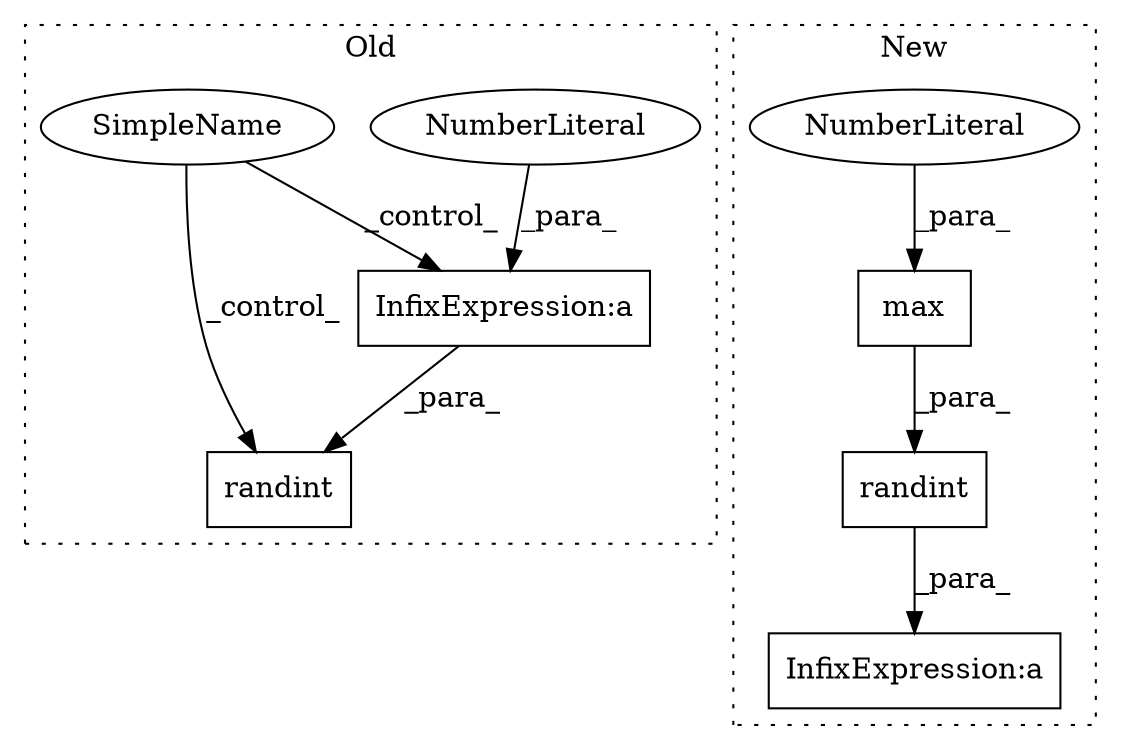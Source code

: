 digraph G {
subgraph cluster0 {
1 [label="randint" a="32" s="2646,2681" l="8,1" shape="box"];
4 [label="InfixExpression:a" a="27" s="2677" l="3" shape="box"];
6 [label="NumberLiteral" a="34" s="2680" l="1" shape="ellipse"];
8 [label="SimpleName" a="42" s="" l="" shape="ellipse"];
label = "Old";
style="dotted";
}
subgraph cluster1 {
2 [label="max" a="32" s="2450,2470" l="4,1" shape="box"];
3 [label="NumberLiteral" a="34" s="2454" l="1" shape="ellipse"];
5 [label="InfixExpression:a" a="27" s="2854" l="3" shape="box"];
7 [label="randint" a="32" s="2442,2471" l="8,1" shape="box"];
label = "New";
style="dotted";
}
2 -> 7 [label="_para_"];
3 -> 2 [label="_para_"];
4 -> 1 [label="_para_"];
6 -> 4 [label="_para_"];
7 -> 5 [label="_para_"];
8 -> 1 [label="_control_"];
8 -> 4 [label="_control_"];
}